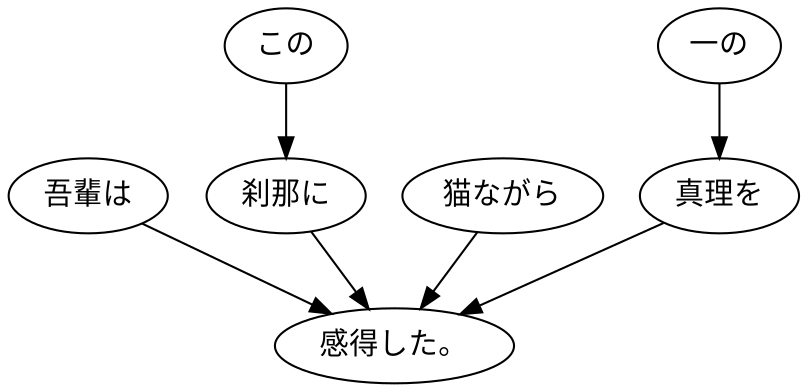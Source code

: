 digraph graph582 {
	node0 [label="吾輩は"];
	node1 [label="この"];
	node2 [label="刹那に"];
	node3 [label="猫ながら"];
	node4 [label="一の"];
	node5 [label="真理を"];
	node6 [label="感得した。"];
	node0 -> node6;
	node1 -> node2;
	node2 -> node6;
	node3 -> node6;
	node4 -> node5;
	node5 -> node6;
}
